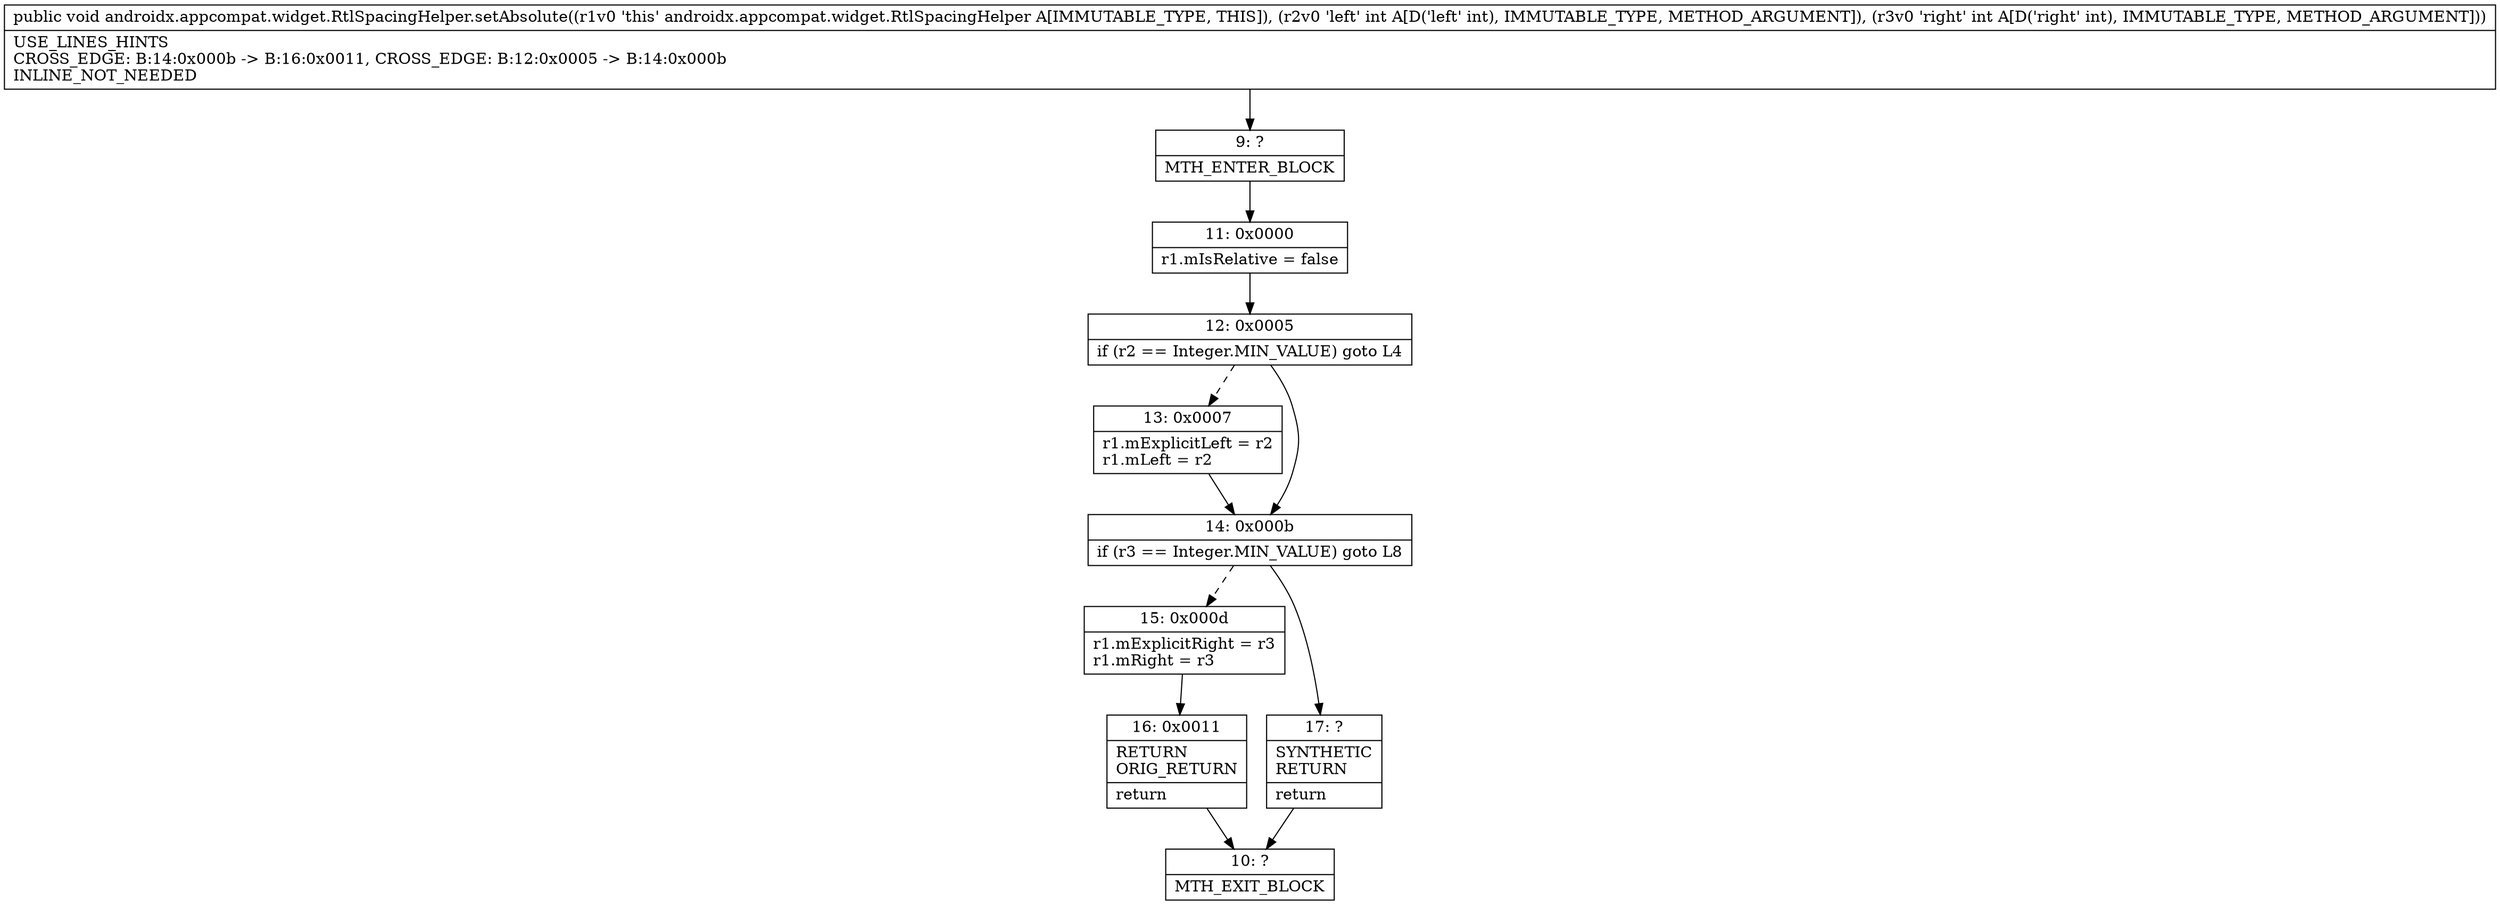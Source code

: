 digraph "CFG forandroidx.appcompat.widget.RtlSpacingHelper.setAbsolute(II)V" {
Node_9 [shape=record,label="{9\:\ ?|MTH_ENTER_BLOCK\l}"];
Node_11 [shape=record,label="{11\:\ 0x0000|r1.mIsRelative = false\l}"];
Node_12 [shape=record,label="{12\:\ 0x0005|if (r2 == Integer.MIN_VALUE) goto L4\l}"];
Node_13 [shape=record,label="{13\:\ 0x0007|r1.mExplicitLeft = r2\lr1.mLeft = r2\l}"];
Node_14 [shape=record,label="{14\:\ 0x000b|if (r3 == Integer.MIN_VALUE) goto L8\l}"];
Node_15 [shape=record,label="{15\:\ 0x000d|r1.mExplicitRight = r3\lr1.mRight = r3\l}"];
Node_16 [shape=record,label="{16\:\ 0x0011|RETURN\lORIG_RETURN\l|return\l}"];
Node_10 [shape=record,label="{10\:\ ?|MTH_EXIT_BLOCK\l}"];
Node_17 [shape=record,label="{17\:\ ?|SYNTHETIC\lRETURN\l|return\l}"];
MethodNode[shape=record,label="{public void androidx.appcompat.widget.RtlSpacingHelper.setAbsolute((r1v0 'this' androidx.appcompat.widget.RtlSpacingHelper A[IMMUTABLE_TYPE, THIS]), (r2v0 'left' int A[D('left' int), IMMUTABLE_TYPE, METHOD_ARGUMENT]), (r3v0 'right' int A[D('right' int), IMMUTABLE_TYPE, METHOD_ARGUMENT]))  | USE_LINES_HINTS\lCROSS_EDGE: B:14:0x000b \-\> B:16:0x0011, CROSS_EDGE: B:12:0x0005 \-\> B:14:0x000b\lINLINE_NOT_NEEDED\l}"];
MethodNode -> Node_9;Node_9 -> Node_11;
Node_11 -> Node_12;
Node_12 -> Node_13[style=dashed];
Node_12 -> Node_14;
Node_13 -> Node_14;
Node_14 -> Node_15[style=dashed];
Node_14 -> Node_17;
Node_15 -> Node_16;
Node_16 -> Node_10;
Node_17 -> Node_10;
}

